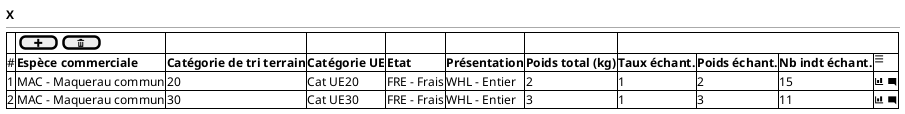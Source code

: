 @startsalt
{
  <b>X
  --
	{#
     . | {[ <&plus> ] | [ <&trash> ] }  | . | . | . | . | .
     # | <b>Espèce commerciale | <b>Catégorie de tri terrain | <b>Catégorie UE | <b>Etat | <b>Présentation | <b>Poids total (kg) | <b>Taux échant. | <b>Poids échant. | <b>Nb indt échant. | <&menu>
     1 | MAC - Maquerau commun | 20 | Cat UE20 | FRE - Frais | WHL - Entier | 2 | 1 | 2 | 15 | <&bar-chart> <&comment-square>
     2 | MAC - Maquerau commun | 30 | Cat UE30 | FRE - Frais | WHL - Entier | 3 | 1 | 3 | 11 | <&bar-chart> <&comment-square>
    }

}
@endsalt